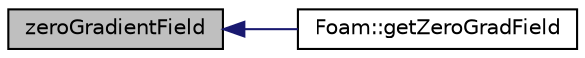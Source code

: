 digraph "zeroGradientField"
{
  bgcolor="transparent";
  edge [fontname="Helvetica",fontsize="10",labelfontname="Helvetica",labelfontsize="10"];
  node [fontname="Helvetica",fontsize="10",shape=record];
  rankdir="LR";
  Node1 [label="zeroGradientField",height=0.2,width=0.4,color="black", fillcolor="grey75", style="filled" fontcolor="black"];
  Node1 -> Node2 [dir="back",color="midnightblue",fontsize="10",style="solid",fontname="Helvetica"];
  Node2 [label="Foam::getZeroGradField",height=0.2,width=0.4,color="black",URL="$namespaceFoam.html#a7000cbab0ae7678b4564dd4cc9f6b914",tooltip="Get internal field and make it a zero-gradient volume field with subsetting. "];
}
